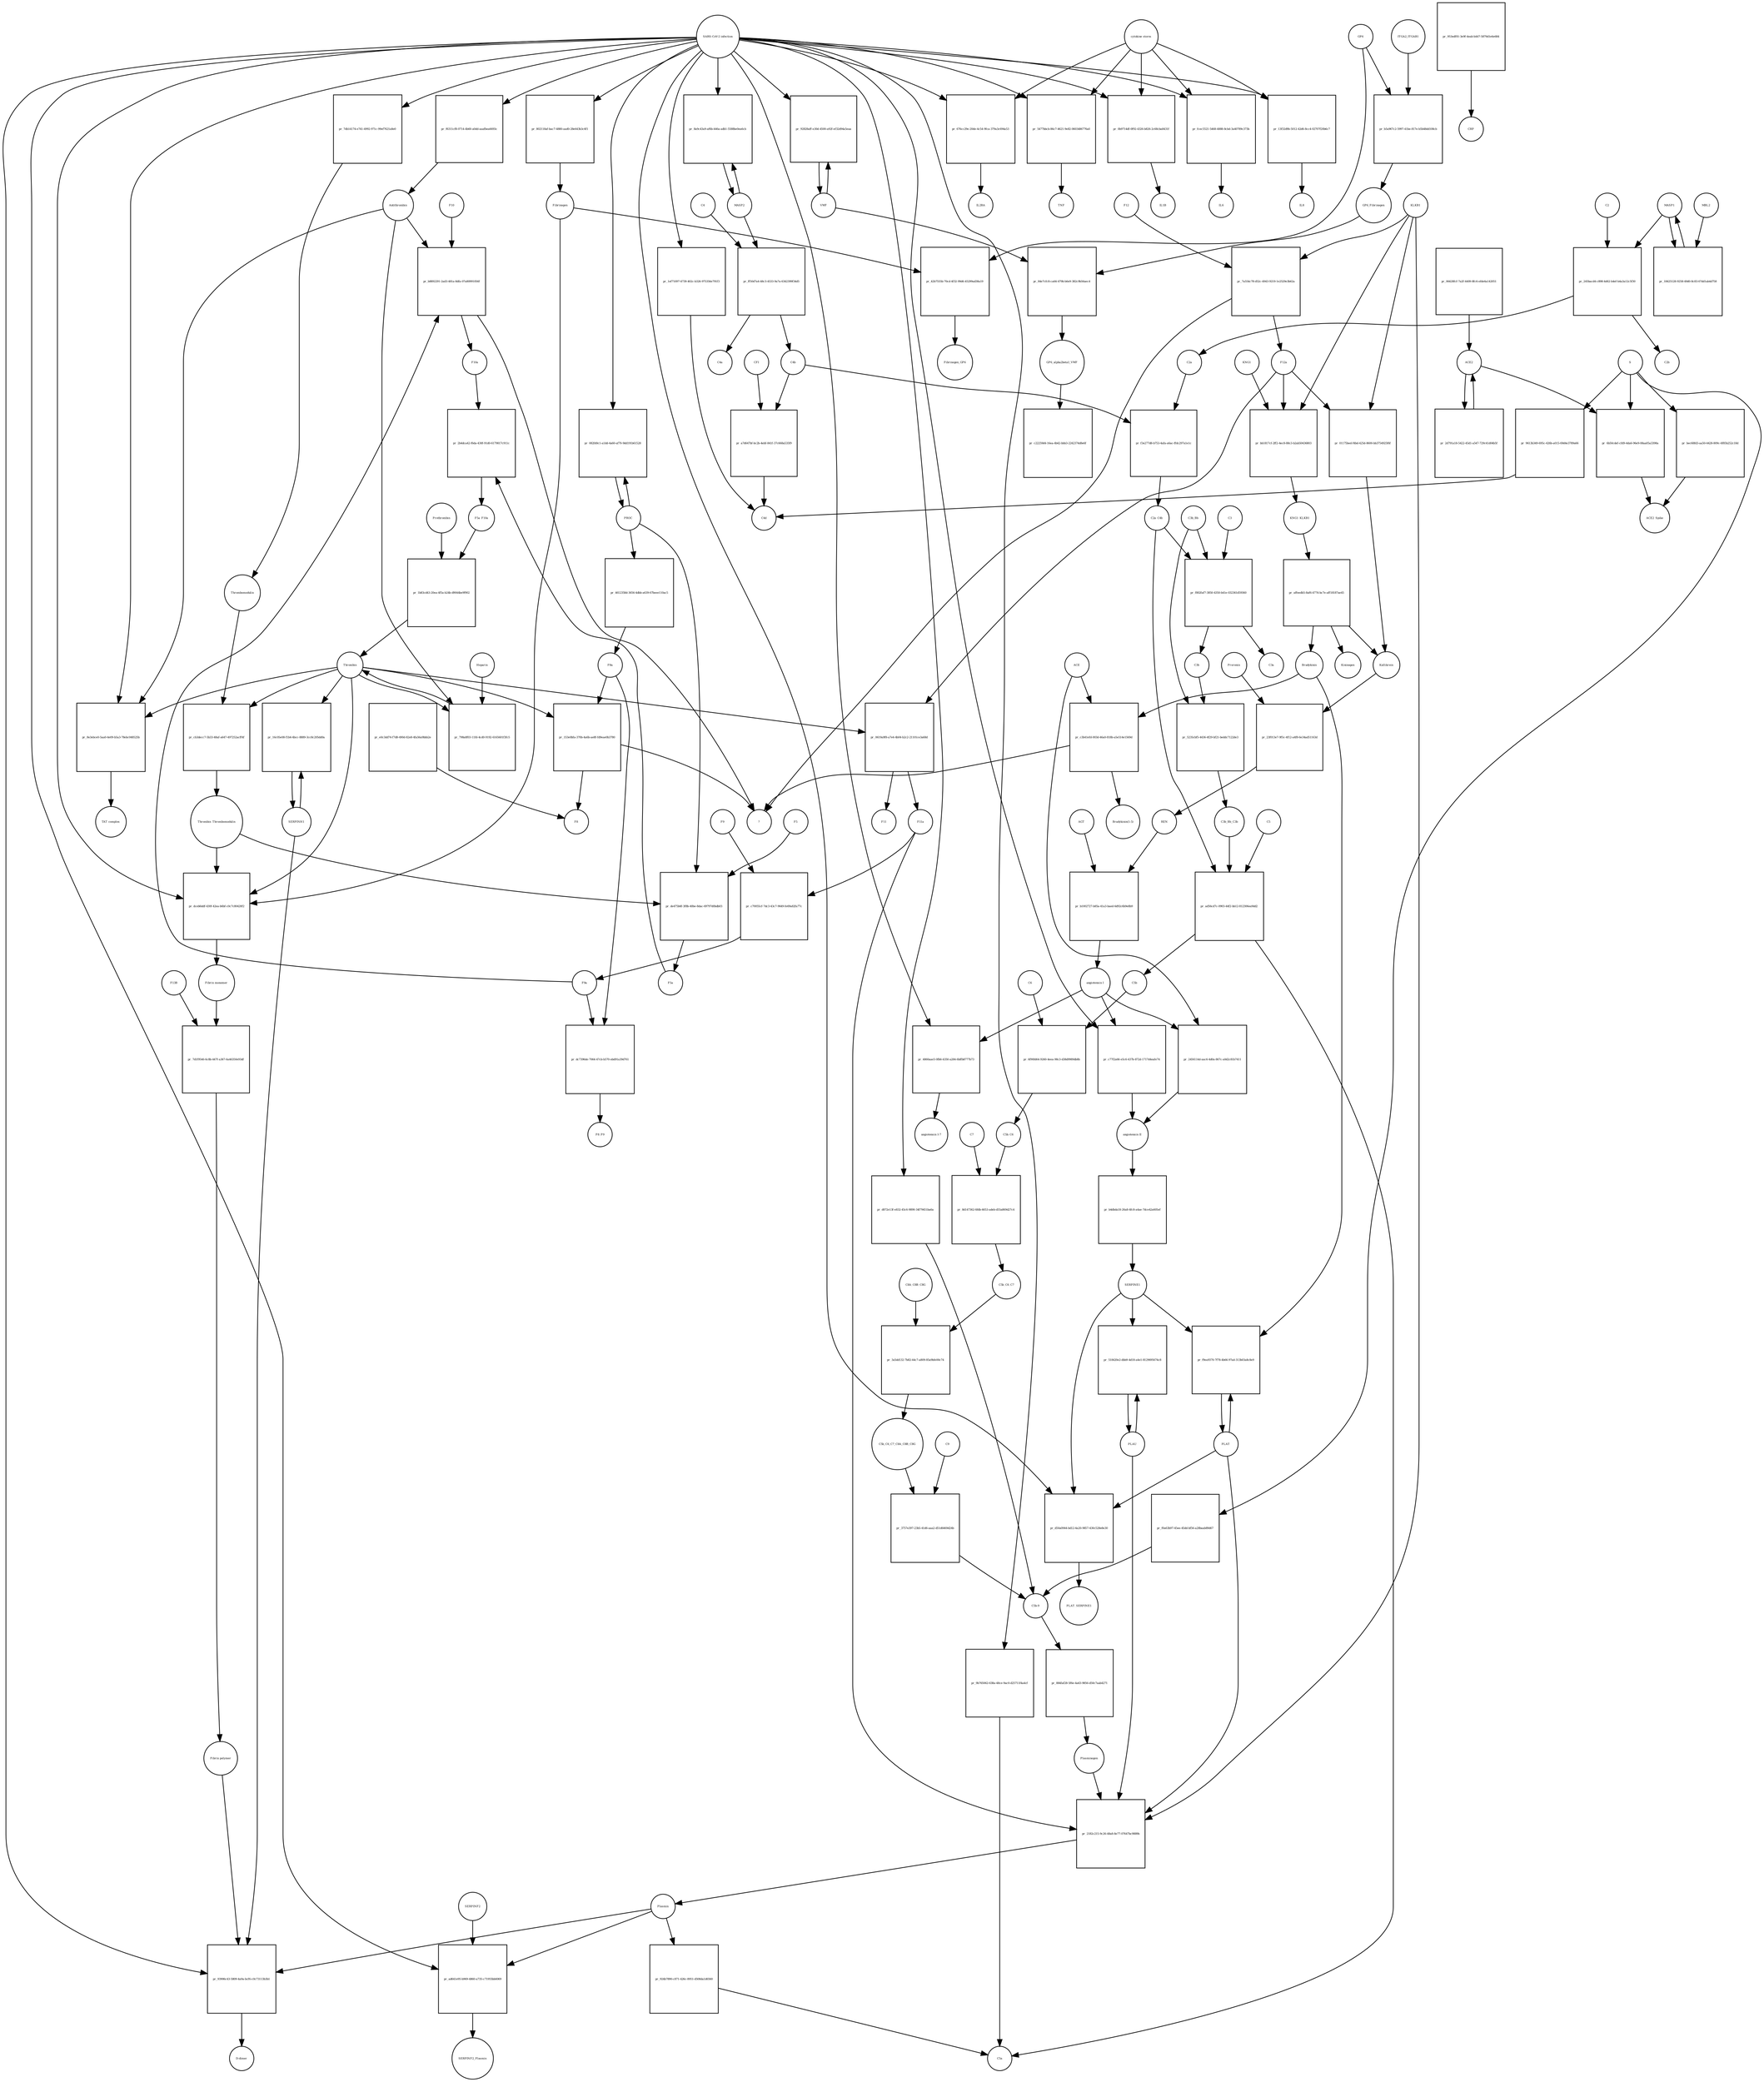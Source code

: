strict digraph  {
C4b [annotation="", bipartite=0, cls=macromolecule, fontsize=4, label=C4b, shape=circle];
"pr_f3e277d8-b753-4afa-a6ac-ffdc297a1e1c" [annotation="", bipartite=1, cls=process, fontsize=4, label="pr_f3e277d8-b753-4afa-a6ac-ffdc297a1e1c", shape=square];
C2a [annotation="", bipartite=0, cls=macromolecule, fontsize=4, label=C2a, shape=circle];
C2a_C4b [annotation="", bipartite=0, cls=complex, fontsize=4, label=C2a_C4b, shape=circle];
C3b [annotation="", bipartite=0, cls=macromolecule, fontsize=4, label=C3b, shape=circle];
"pr_5235cbf5-4436-4f29-bf21-beddc7122de3" [annotation="", bipartite=1, cls=process, fontsize=4, label="pr_5235cbf5-4436-4f29-bf21-beddc7122de3", shape=square];
C3b_Bb [annotation="urn_miriam_pubmed_12440962|urn_miriam_brenda_3.4.21.47", bipartite=0, cls=complex, fontsize=4, label=C3b_Bb, shape=circle];
C3b_Bb_C3b [annotation="urn_miriam_pubmed_12440962|urn_miriam_brenda_34.4.21.47", bipartite=0, cls=complex, fontsize=4, label=C3b_Bb_C3b, shape=circle];
"pr_a7d647bf-bc2b-4ebf-841f-37c668a535f9" [annotation="", bipartite=1, cls=process, fontsize=4, label="pr_a7d647bf-bc2b-4ebf-841f-37c668a535f9", shape=square];
C4d [annotation="", bipartite=0, cls=macromolecule, fontsize=4, label=C4d, shape=circle];
CFI [annotation="urn_miriam_hgnc_HGNC%3A2771", bipartite=0, cls=macromolecule, fontsize=4, label=CFI, shape=circle];
"pr_e0c3dd74-f7d8-490d-82e8-4fa56a9bbb2e" [annotation="", bipartite=1, cls=process, fontsize=4, label="pr_e0c3dd74-f7d8-490d-82e8-4fa56a9bbb2e", shape=square];
F8 [annotation="urn_miriam_hgnc_HGNC%3A3546", bipartite=0, cls=macromolecule, fontsize=4, label=F8, shape=circle];
"pr_f6311cf8-0714-4b60-a0dd-aaafbea6693c" [annotation="", bipartite=1, cls=process, fontsize=4, label="pr_f6311cf8-0714-4b60-a0dd-aaafbea6693c", shape=square];
Antithrombin [annotation="urn_miriam_hgnc_HGNC%3A775", bipartite=0, cls=macromolecule, fontsize=4, label=Antithrombin, shape=circle];
"SARS-CoV-2 infection" [annotation=urn_miriam_taxonomy_2697049, bipartite=0, cls=phenotype, fontsize=4, label="SARS-CoV-2 infection", shape=circle];
S [annotation="urn_miriam_uniprot_P0DTC2|urn_miriam_uniprot_P59594", bipartite=0, cls=macromolecule, fontsize=4, label=S, shape=circle];
"pr_bec68fd3-aa50-4428-809c-6f85b252c18d" [annotation="", bipartite=1, cls="omitted process", fontsize=4, label="pr_bec68fd3-aa50-4428-809c-6f85b252c18d", shape=square];
ACE2_Spike [annotation="", bipartite=0, cls=complex, fontsize=4, label=ACE2_Spike, shape=circle];
Bradykinin [annotation="urn_miriam_obo.chebi_CHEBI%3A3165", bipartite=0, cls=macromolecule, fontsize=4, label=Bradykinin, shape=circle];
"pr_c3b41efd-003d-46a0-818b-a5e514e1569d" [annotation="", bipartite=1, cls=process, fontsize=4, label="pr_c3b41efd-003d-46a0-818b-a5e514e1569d", shape=square];
"Bradykinin(1-5)" [annotation="", bipartite=0, cls=macromolecule, fontsize=4, label="Bradykinin(1-5)", shape=circle];
"?" [annotation="", bipartite=0, cls=macromolecule, fontsize=4, label="?", shape=circle];
ACE [annotation="urn_miriam_hgnc_HGNC%3A2707", bipartite=0, cls=macromolecule, fontsize=4, label=ACE, shape=circle];
ACE2 [annotation="urn_miriam_hgnc_HGNC%3A13557", bipartite=0, cls=macromolecule, fontsize=4, label=ACE2, shape=circle];
"pr_2d791a18-5422-45d1-a547-729c41d04b5f" [annotation="", bipartite=1, cls=process, fontsize=4, label="pr_2d791a18-5422-45d1-a547-729c41d04b5f", shape=square];
"pr_6b50cdef-cfd9-4da6-96e9-08aa05a3398a" [annotation="", bipartite=1, cls=process, fontsize=4, label="pr_6b50cdef-cfd9-4da6-96e9-08aa05a3398a", shape=square];
"pr_06428fcf-7a2f-4409-8fc6-efde6a142051" [annotation="", bipartite=1, cls=process, fontsize=4, label="pr_06428fcf-7a2f-4409-8fc6-efde6a142051", shape=square];
"angiotensin I" [annotation="urn_miriam_obo.chebi_CHEBI%3A2718", bipartite=0, cls="simple chemical", fontsize=4, label="angiotensin I", shape=circle];
"pr_4860aae5-0fb6-4350-a284-6bffb8777b73" [annotation="", bipartite=1, cls=process, fontsize=4, label="pr_4860aae5-0fb6-4350-a284-6bffb8777b73", shape=square];
"angiotensin I-7" [annotation="urn_miriam_obo.chebi_CHEBI%3A55438", bipartite=0, cls="simple chemical", fontsize=4, label="angiotensin I-7", shape=circle];
"pr_9613b349-695c-426b-a015-69d4e3789a66" [annotation="", bipartite=1, cls=process, fontsize=4, label="pr_9613b349-695c-426b-a015-69d4e3789a66", shape=square];
"pr_f0a63b97-45ee-45dd-bf56-a28baab89d67" [annotation="", bipartite=1, cls=process, fontsize=4, label="pr_f0a63b97-45ee-45dd-bf56-a28baab89d67", shape=square];
"C5b-9" [annotation="", bipartite=0, cls=complex, fontsize=4, label="C5b-9", shape=circle];
"pr_953edf01-3e9f-4eab-b447-5879d1e6e684" [annotation="", bipartite=1, cls=process, fontsize=4, label="pr_953edf01-3e9f-4eab-b447-5879d1e6e684", shape=square];
CRP [annotation="urn_miriam_hgnc_HGNC%3A2367", bipartite=0, cls=macromolecule, fontsize=4, label=CRP, shape=circle];
VWF [annotation="", bipartite=0, cls=macromolecule, fontsize=4, label=VWF, shape=circle];
"pr_92828aff-e30d-4500-a92f-ef32d94a5eaa" [annotation="", bipartite=1, cls=process, fontsize=4, label="pr_92828aff-e30d-4500-a92f-ef32d94a5eaa", shape=square];
PROC [annotation="urn_miriam_hgnc_HGNC%3A9451", bipartite=0, cls=macromolecule, fontsize=4, label=PROC, shape=circle];
"pr_082fd0c1-a1dd-4a60-af70-9dd191b61528" [annotation="", bipartite=1, cls=process, fontsize=4, label="pr_082fd0c1-a1dd-4a60-af70-9dd191b61528", shape=square];
"pr_1ef71097-4739-402c-b326-975356e791f3" [annotation="", bipartite=1, cls=process, fontsize=4, label="pr_1ef71097-4739-402c-b326-975356e791f3", shape=square];
Plasmin [annotation="urn_miriam_hgnc_HGNC%3A9051", bipartite=0, cls=macromolecule, fontsize=4, label=Plasmin, shape=circle];
"pr_ad641e95-b969-4860-a735-c71955bb6069" [annotation="", bipartite=1, cls=process, fontsize=4, label="pr_ad641e95-b969-4860-a735-c71955bb6069", shape=square];
SERPINF2 [annotation="urn_miriam_hgnc_HGNC%3A9075", bipartite=0, cls=macromolecule, fontsize=4, label=SERPINF2, shape=circle];
SERPINF2_Plasmin [annotation="", bipartite=0, cls=complex, fontsize=4, label=SERPINF2_Plasmin, shape=circle];
"pr_7db14174-e741-4992-971c-99ef7621a8e0" [annotation="", bipartite=1, cls=process, fontsize=4, label="pr_7db14174-e741-4992-971c-99ef7621a8e0", shape=square];
Thrombomodulin [annotation="urn_miriam_hgnc_HGNC%3A11784", bipartite=0, cls=macromolecule, fontsize=4, label=Thrombomodulin, shape=circle];
KLKB1 [annotation=urn_miriam_hgnc_6371, bipartite=0, cls=macromolecule, fontsize=4, label=KLKB1, shape=circle];
"pr_01175bed-f4bd-425d-8600-bb3754925f6f" [annotation="", bipartite=1, cls=process, fontsize=4, label="pr_01175bed-f4bd-425d-8600-bb3754925f6f", shape=square];
Kallikrein [annotation=urn_miriam_hgnc_6371, bipartite=0, cls=macromolecule, fontsize=4, label=Kallikrein, shape=circle];
F12a [annotation="urn_miriam_hgnc_HGNC%3A3530", bipartite=0, cls=macromolecule, fontsize=4, label=F12a, shape=circle];
KNG1_KLKB1 [annotation=urn_miriam_pubmed_17598838, bipartite=0, cls=complex, fontsize=4, label=KNG1_KLKB1, shape=circle];
"pr_affeedb5-8af6-4774-bc7e-aff18187ae45" [annotation="", bipartite=1, cls=process, fontsize=4, label="pr_affeedb5-8af6-4774-bc7e-aff18187ae45", shape=square];
Kininogen [annotation="urn_miriam_hgnc_HGNC%3A6383", bipartite=0, cls=macromolecule, fontsize=4, label=Kininogen, shape=circle];
"pr_d872e13f-e832-45c6-9890-34f79451ba6a" [annotation="", bipartite=1, cls=process, fontsize=4, label="pr_d872e13f-e832-45c6-9890-34f79451ba6a", shape=square];
"pr_9b765062-638a-48ce-9ac0-d25711f4a4cf" [annotation="", bipartite=1, cls=process, fontsize=4, label="pr_9b765062-638a-48ce-9ac0-d25711f4a4cf", shape=square];
C5a [annotation="", bipartite=0, cls=macromolecule, fontsize=4, label=C5a, shape=circle];
PLAT [annotation="urn_miriam_hgnc_HGNC%3A9051", bipartite=0, cls=macromolecule, fontsize=4, label=PLAT, shape=circle];
"pr_f9ea9370-7f78-4b66-97ad-313b03a8c8e9" [annotation="", bipartite=1, cls=process, fontsize=4, label="pr_f9ea9370-7f78-4b66-97ad-313b03a8c8e9", shape=square];
SERPINE1 [annotation="urn_miriam_hgnc_HGNC%3A8593", bipartite=0, cls=macromolecule, fontsize=4, label=SERPINE1, shape=circle];
AGT [annotation="urn_miriam_hgnc_HGNC%3A333", bipartite=0, cls=macromolecule, fontsize=4, label=AGT, shape=circle];
"pr_b1002727-b85a-41a3-baed-6d92c6b9e8b9" [annotation="", bipartite=1, cls=process, fontsize=4, label="pr_b1002727-b85a-41a3-baed-6d92c6b9e8b9", shape=square];
REN [annotation="urn_miriam_hgnc_HGNC%3A9958", bipartite=0, cls=macromolecule, fontsize=4, label=REN, shape=circle];
C2 [annotation="urn_miriam_hgnc_HGNC%3A1248", bipartite=0, cls=macromolecule, fontsize=4, label=C2, shape=circle];
"pr_245bacd4-c898-4d62-b4ef-b4a3a12c5f30" [annotation="", bipartite=1, cls=process, fontsize=4, label="pr_245bacd4-c898-4d62-b4ef-b4a3a12c5f30", shape=square];
C2b [annotation="", bipartite=0, cls=macromolecule, fontsize=4, label=C2b, shape=circle];
MASP1 [annotation="", bipartite=0, cls=macromolecule, fontsize=4, label=MASP1, shape=circle];
MASP2 [annotation="", bipartite=0, cls=macromolecule, fontsize=4, label=MASP2, shape=circle];
"pr_8a9c43a9-af6b-446a-adb1-5588be0ea6cb" [annotation="", bipartite=1, cls=process, fontsize=4, label="pr_8a9c43a9-af6b-446a-adb1-5588be0ea6cb", shape=square];
"pr_18425128-9258-49d0-8c83-67dd1ab4d758" [annotation="", bipartite=1, cls=process, fontsize=4, label="pr_18425128-9258-49d0-8c83-67dd1ab4d758", shape=square];
MBL2 [annotation=urn_miriam_hgnc_6902, bipartite=0, cls=macromolecule, fontsize=4, label=MBL2, shape=circle];
F10 [annotation="urn_miriam_hgnc_HGNC%3A3528", bipartite=0, cls=macromolecule, fontsize=4, label=F10, shape=circle];
"pr_b8892291-2ad3-481a-8dfa-07a80991056f" [annotation="", bipartite=1, cls=process, fontsize=4, label="pr_b8892291-2ad3-481a-8dfa-07a80991056f", shape=square];
F10a [annotation="urn_miriam_hgnc_HGNC%3A3528", bipartite=0, cls=macromolecule, fontsize=4, label=F10a, shape=circle];
F9a [annotation="", bipartite=0, cls=macromolecule, fontsize=4, label=F9a, shape=circle];
C3 [annotation="urn_miriam_hgnc_HGNC%3A1318", bipartite=0, cls=macromolecule, fontsize=4, label=C3, shape=circle];
"pr_f802faf7-3850-4350-b41e-032361d59360" [annotation="", bipartite=1, cls=process, fontsize=4, label="pr_f802faf7-3850-4350-b41e-032361d59360", shape=square];
C3a [annotation="", bipartite=0, cls=macromolecule, fontsize=4, label=C3a, shape=circle];
Prorenin [annotation="", bipartite=0, cls=macromolecule, fontsize=4, label=Prorenin, shape=circle];
"pr_23f013e7-9f5c-4f12-a4f8-6e34ad51163d" [annotation="", bipartite=1, cls=process, fontsize=4, label="pr_23f013e7-9f5c-4f12-a4f8-6e34ad51163d", shape=square];
F8a [annotation="urn_miriam_hgnc_HGNC%3A3546", bipartite=0, cls=macromolecule, fontsize=4, label=F8a, shape=circle];
"pr_153e0bfa-370b-4a6b-ae8f-fd9eae0b3780" [annotation="", bipartite=1, cls=process, fontsize=4, label="pr_153e0bfa-370b-4a6b-ae8f-fd9eae0b3780", shape=square];
Thrombin [annotation="urn_miriam_hgnc_HGNC%3A3535", bipartite=0, cls=macromolecule, fontsize=4, label=Thrombin, shape=circle];
"pr_798a8f03-11fd-4cd0-9192-6165601f3fc5" [annotation="", bipartite=1, cls=process, fontsize=4, label="pr_798a8f03-11fd-4cd0-9192-6165601f3fc5", shape=square];
Heparin [annotation="urn_miriam_pubmed_708377|urn_miriam_obo.chebi_CHEBI%3A28304", bipartite=0, cls="simple chemical", fontsize=4, label=Heparin, shape=circle];
"pr_2456114d-aac6-4d0a-867c-a0d2c81b7411" [annotation="", bipartite=1, cls=process, fontsize=4, label="pr_2456114d-aac6-4d0a-867c-a0d2c81b7411", shape=square];
"angiotensin II" [annotation="urn_miriam_obo.chebi_CHEBI%3A2718", bipartite=0, cls="simple chemical", fontsize=4, label="angiotensin II", shape=circle];
PLAU [annotation="", bipartite=0, cls=macromolecule, fontsize=4, label=PLAU, shape=circle];
"pr_518420e2-dbb9-4d18-a4e1-8129695674c8" [annotation="", bipartite=1, cls=process, fontsize=4, label="pr_518420e2-dbb9-4d18-a4e1-8129695674c8", shape=square];
F12 [annotation="urn_miriam_hgnc_HGNC%3A3530", bipartite=0, cls=macromolecule, fontsize=4, label=F12, shape=circle];
"pr_7a554c78-d52c-4943-9219-1e2529e3b62a" [annotation="", bipartite=1, cls=process, fontsize=4, label="pr_7a554c78-d52c-4943-9219-1e2529e3b62a", shape=square];
"pr_0619a9f8-a7e4-4b04-b2c2-21101ce3a68d" [annotation="", bipartite=1, cls=process, fontsize=4, label="pr_0619a9f8-a7e4-4b04-b2c2-21101ce3a68d", shape=square];
F11 [annotation="urn_miriam_hgnc_HGNC%3A3529", bipartite=0, cls=macromolecule, fontsize=4, label=F11, shape=circle];
F11a [annotation="urn_miriam_hgnc_HGNC%3A3529", bipartite=0, cls=macromolecule, fontsize=4, label=F11a, shape=circle];
C4 [annotation="", bipartite=0, cls=macromolecule, fontsize=4, label=C4, shape=circle];
"pr_ff50d7a4-48c3-4533-9a7a-6342399f34d5" [annotation="", bipartite=1, cls=process, fontsize=4, label="pr_ff50d7a4-48c3-4533-9a7a-6342399f34d5", shape=square];
C4a [annotation="", bipartite=0, cls=macromolecule, fontsize=4, label=C4a, shape=circle];
"pr_d50a0944-bd12-4a20-9857-430c528e8e30" [annotation="", bipartite=1, cls=process, fontsize=4, label="pr_d50a0944-bd12-4a20-9857-430c528e8e30", shape=square];
PLAT_SERPINE1 [annotation=urn_miriam_pubmed_22449964, bipartite=0, cls=complex, fontsize=4, label=PLAT_SERPINE1, shape=circle];
"pr_dc7396de-7064-47cb-b570-ebd91a39d761" [annotation="", bipartite=1, cls=process, fontsize=4, label="pr_dc7396de-7064-47cb-b570-ebd91a39d761", shape=square];
F8_F9 [annotation=urn_miriam_pubmed_22471307, bipartite=0, cls=complex, fontsize=4, label=F8_F9, shape=circle];
"pr_2b4dca42-f6da-430f-91d0-6179817c911c" [annotation="", bipartite=1, cls=process, fontsize=4, label="pr_2b4dca42-f6da-430f-91d0-6179817c911c", shape=square];
F5a [annotation="urn_miriam_hgnc_HGNC%3A3542", bipartite=0, cls=macromolecule, fontsize=4, label=F5a, shape=circle];
F5a_F10a [annotation=urn_miriam_pubmed_2303476, bipartite=0, cls=complex, fontsize=4, label=F5a_F10a, shape=circle];
F5 [annotation="urn_miriam_hgnc_HGNC%3A3541", bipartite=0, cls=macromolecule, fontsize=4, label=F5, shape=circle];
"pr_de475b6f-3f8b-40be-8dac-69797d0bdb03" [annotation="", bipartite=1, cls=process, fontsize=4, label="pr_de475b6f-3f8b-40be-8dac-69797d0bdb03", shape=square];
Thrombin_Thrombomodulin [annotation="urn_miriam_pubmed_6282863|urn_miriam_taxonomy_9986", bipartite=0, cls=complex, fontsize=4, label=Thrombin_Thrombomodulin, shape=circle];
SERPINH1 [annotation="urn_miriam_hgnc_HGNC%3A1546", bipartite=0, cls=macromolecule, fontsize=4, label=SERPINH1, shape=circle];
"pr_16c05e08-f1b4-4bcc-8889-3cc8c205dd0a" [annotation="", bipartite=1, cls=process, fontsize=4, label="pr_16c05e08-f1b4-4bcc-8889-3cc8c205dd0a", shape=square];
Fibrinogen [annotation=urn_miriam_pubmed_19296670, bipartite=0, cls=complex, fontsize=4, label=Fibrinogen, shape=circle];
"pr_dceb6ddf-430f-42ea-b6bf-c0c7c80420f2" [annotation="", bipartite=1, cls=process, fontsize=4, label="pr_dceb6ddf-430f-42ea-b6bf-c0c7c80420f2", shape=square];
"Fibrin monomer" [annotation="", bipartite=0, cls=macromolecule, fontsize=4, label="Fibrin monomer", shape=circle];
C5 [annotation="urn_miriam_hgnc_HGNC%3A1331", bipartite=0, cls=macromolecule, fontsize=4, label=C5, shape=circle];
"pr_ad56cd7c-0903-44f2-bb12-812306ea9dd2" [annotation="", bipartite=1, cls=process, fontsize=4, label="pr_ad56cd7c-0903-44f2-bb12-812306ea9dd2", shape=square];
C5b [annotation="", bipartite=0, cls=macromolecule, fontsize=4, label=C5b, shape=circle];
"pr_6f90fd64-9260-4eea-98c3-d38d9989db8b" [annotation="", bipartite=1, cls=process, fontsize=4, label="pr_6f90fd64-9260-4eea-98c3-d38d9989db8b", shape=square];
C6 [annotation="urn_miriam_hgnc_HGNC%3A1339", bipartite=0, cls=macromolecule, fontsize=4, label=C6, shape=circle];
C5b_C6 [annotation="", bipartite=0, cls=complex, fontsize=4, label=C5b_C6, shape=circle];
"pr_8d147362-6fdb-4653-adeb-d55a869d27c4" [annotation="", bipartite=1, cls=process, fontsize=4, label="pr_8d147362-6fdb-4653-adeb-d55a869d27c4", shape=square];
C7 [annotation="urn_miriam_hgnc_HGNC%3A1346", bipartite=0, cls=macromolecule, fontsize=4, label=C7, shape=circle];
C5b_C6_C7 [annotation=urn_miriam_pubmed_28630159, bipartite=0, cls=complex, fontsize=4, label=C5b_C6_C7, shape=circle];
"pr_3a5dd132-7b82-44c7-a809-85a9bfe00c74" [annotation="", bipartite=1, cls=process, fontsize=4, label="pr_3a5dd132-7b82-44c7-a809-85a9bfe00c74", shape=square];
C8A_C8B_C8G [annotation="", bipartite=0, cls=complex, fontsize=4, label=C8A_C8B_C8G, shape=circle];
C5b_C6_C7_C8A_C8B_C8G [annotation=urn_miriam_pubmed_28630159, bipartite=0, cls=complex, fontsize=4, label=C5b_C6_C7_C8A_C8B_C8G, shape=circle];
"pr_3757e397-23b5-41d6-aaa2-d51d6469d24b" [annotation="", bipartite=1, cls=process, fontsize=4, label="pr_3757e397-23b5-41d6-aaa2-d51d6469d24b", shape=square];
C9 [annotation="urn_miriam_hgnc_HGNC%3A1358", bipartite=0, cls=macromolecule, fontsize=4, label=C9, shape=circle];
"pr_c77f2a66-e5c6-437b-872d-1717d4eafe74" [annotation="", bipartite=1, cls=process, fontsize=4, label="pr_c77f2a66-e5c6-437b-872d-1717d4eafe74", shape=square];
"pr_0b9714df-0f92-4326-b826-2c68cba8431f" [annotation="", bipartite=1, cls=process, fontsize=4, label="pr_0b9714df-0f92-4326-b826-2c68cba8431f", shape=square];
IL1B [annotation=urn_miriam_hgnc_5992, bipartite=0, cls=macromolecule, fontsize=4, label=IL1B, shape=circle];
"cytokine storm" [annotation=urn_miriam_pubmed_2504360, bipartite=0, cls=phenotype, fontsize=4, label="cytokine storm", shape=circle];
"pr_802118af-bac7-4880-aad0-28e643b3c6f1" [annotation="", bipartite=1, cls=process, fontsize=4, label="pr_802118af-bac7-4880-aad0-28e643b3c6f1", shape=square];
"pr_fcec5521-5468-4888-8cbd-3a40789c373b" [annotation="", bipartite=1, cls=process, fontsize=4, label="pr_fcec5521-5468-4888-8cbd-3a40789c373b", shape=square];
IL6 [annotation=urn_miriam_hgnc_6018, bipartite=0, cls=macromolecule, fontsize=4, label=IL6, shape=circle];
"pr_13f32d9b-5012-42d6-8cc4-02707f20b6c7" [annotation="", bipartite=1, cls=process, fontsize=4, label="pr_13f32d9b-5012-42d6-8cc4-02707f20b6c7", shape=square];
IL8 [annotation="urn_miriam_hgnc_HGNC%3A6025", bipartite=0, cls=macromolecule, fontsize=4, label=IL8, shape=circle];
"pr_676cc29e-20de-4c54-9fca-379a3c694a53" [annotation="", bipartite=1, cls=process, fontsize=4, label="pr_676cc29e-20de-4c54-9fca-379a3c694a53", shape=square];
IL2RA [annotation="urn_miriam_hgnc_HGNC%3A6008", bipartite=0, cls=macromolecule, fontsize=4, label=IL2RA, shape=circle];
Plasminogen [annotation="urn_miriam_hgnc_HGNC%3A9071", bipartite=0, cls=macromolecule, fontsize=4, label=Plasminogen, shape=circle];
"pr_2182c215-9c26-48a8-8e77-07647bc9889b" [annotation="", bipartite=1, cls=process, fontsize=4, label="pr_2182c215-9c26-48a8-8e77-07647bc9889b", shape=square];
"pr_8e3ebce0-5aa0-4e09-b5a3-78ebc048525b" [annotation="", bipartite=1, cls=process, fontsize=4, label="pr_8e3ebce0-5aa0-4e09-b5a3-78ebc048525b", shape=square];
"TAT complex" [annotation=urn_miriam_pubmed_22930518, bipartite=0, cls=complex, fontsize=4, label="TAT complex", shape=circle];
Prothrombin [annotation="urn_miriam_hgnc_HGNC%3A3535", bipartite=0, cls=macromolecule, fontsize=4, label=Prothrombin, shape=circle];
"pr_1b83cd43-20ea-4f5a-b24b-d9044be9f902" [annotation="", bipartite=1, cls=process, fontsize=4, label="pr_1b83cd43-20ea-4f5a-b24b-d9044be9f902", shape=square];
"pr_4612358d-3656-4dbb-a639-67beee110ac5" [annotation="", bipartite=1, cls=process, fontsize=4, label="pr_4612358d-3656-4dbb-a639-67beee110ac5", shape=square];
"pr_b4dbda18-26a8-4fc8-a4ae-7dce42a605ef" [annotation="", bipartite=1, cls=process, fontsize=4, label="pr_b4dbda18-26a8-4fc8-a4ae-7dce42a605ef", shape=square];
"pr_cb3decc7-5b33-48af-a647-497252acff4f" [annotation="", bipartite=1, cls=process, fontsize=4, label="pr_cb3decc7-5b33-48af-a647-497252acff4f", shape=square];
F9 [annotation="urn_miriam_hgnc_HGNC%3A35531", bipartite=0, cls=macromolecule, fontsize=4, label=F9, shape=circle];
"pr_c70055cf-7dc3-43c7-9649-fe69a82fa77c" [annotation="", bipartite=1, cls=process, fontsize=4, label="pr_c70055cf-7dc3-43c7-9649-fe69a82fa77c", shape=square];
"pr_bb1817cf-2ff2-4ec8-88c3-b2ab50436803" [annotation="", bipartite=1, cls=process, fontsize=4, label="pr_bb1817cf-2ff2-4ec8-88c3-b2ab50436803", shape=square];
KNG1 [annotation=urn_miriam_hgnc_6383, bipartite=0, cls=macromolecule, fontsize=4, label=KNG1, shape=circle];
"pr_884faf28-5f6e-4a63-9856-d50c7aab4271" [annotation="", bipartite=1, cls=process, fontsize=4, label="pr_884faf28-5f6e-4a63-9856-d50c7aab4271", shape=square];
"pr_924b7890-c871-426c-8951-d508da1d6560" [annotation="", bipartite=1, cls=process, fontsize=4, label="pr_924b7890-c871-426c-8951-d508da1d6560", shape=square];
"pr_5477bbcb-86c7-4621-9e82-0603486776a0" [annotation="", bipartite=1, cls=process, fontsize=4, label="pr_5477bbcb-86c7-4621-9e82-0603486776a0", shape=square];
TNF [annotation=urn_miriam_hgnc_11892, bipartite=0, cls=macromolecule, fontsize=4, label=TNF, shape=circle];
"pr_7d1f9546-6c8b-447f-a367-6a46350e93df" [annotation="", bipartite=1, cls=process, fontsize=4, label="pr_7d1f9546-6c8b-447f-a367-6a46350e93df", shape=square];
"Fibrin polymer" [annotation="", bipartite=0, cls=macromolecule, fontsize=4, label="Fibrin polymer", shape=circle];
F13B [annotation="", bipartite=0, cls=macromolecule, fontsize=4, label=F13B, shape=circle];
"pr_93906c43-5809-4a9a-bcf6-c0c73113b3b1" [annotation="", bipartite=1, cls=process, fontsize=4, label="pr_93906c43-5809-4a9a-bcf6-c0c73113b3b1", shape=square];
"D-dimer" [annotation=urn_miriam_pubmed_19008457, bipartite=0, cls=macromolecule, fontsize=4, label="D-dimer", shape=circle];
GP6_alpha2beta1_VWF [annotation="", bipartite=0, cls=complex, fontsize=4, label=GP6_alpha2beta1_VWF, shape=circle];
"pr_c22259d4-16ea-4b42-bbb3-2242374d8e6f" [annotation="", bipartite=1, cls="omitted process", fontsize=4, label="pr_c22259d4-16ea-4b42-bbb3-2242374d8e6f", shape=square];
GP6 [annotation=urn_miriam_hgnc_14388, bipartite=0, cls=macromolecule, fontsize=4, label=GP6, shape=circle];
"pr_b5a967c2-5997-41be-817e-b5b48dd108cb" [annotation="", bipartite=1, cls=process, fontsize=4, label="pr_b5a967c2-5997-41be-817e-b5b48dd108cb", shape=square];
ITGA2_ITGAB1 [annotation="urn_miriam_intact_EBI-16428357", bipartite=0, cls=complex, fontsize=4, label=ITGA2_ITGAB1, shape=circle];
GP6_Fibrinogen [annotation="", bipartite=0, cls=complex, fontsize=4, label=GP6_Fibrinogen, shape=circle];
"pr_84e7cfc8-ca64-479b-b6e9-382c9b56aec4" [annotation="", bipartite=1, cls=process, fontsize=4, label="pr_84e7cfc8-ca64-479b-b6e9-382c9b56aec4", shape=square];
"pr_42b7555b-70cd-4f32-99d6-45299ad38a19" [annotation="", bipartite=1, cls=process, fontsize=4, label="pr_42b7555b-70cd-4f32-99d6-45299ad38a19", shape=square];
Fibrinogen_GP6 [annotation=urn_miriam_pubmed_19296670, bipartite=0, cls=complex, fontsize=4, label=Fibrinogen_GP6, shape=circle];
C4b -> "pr_f3e277d8-b753-4afa-a6ac-ffdc297a1e1c"  [annotation="", interaction_type=consumption];
C4b -> "pr_a7d647bf-bc2b-4ebf-841f-37c668a535f9"  [annotation="", interaction_type=consumption];
"pr_f3e277d8-b753-4afa-a6ac-ffdc297a1e1c" -> C2a_C4b  [annotation="", interaction_type=production];
C2a -> "pr_f3e277d8-b753-4afa-a6ac-ffdc297a1e1c"  [annotation="", interaction_type=consumption];
C2a_C4b -> "pr_f802faf7-3850-4350-b41e-032361d59360"  [annotation=urn_miriam_pubmed_12440962, interaction_type=catalysis];
C2a_C4b -> "pr_ad56cd7c-0903-44f2-bb12-812306ea9dd2"  [annotation=urn_miriam_pubmed_28630159, interaction_type=catalysis];
C3b -> "pr_5235cbf5-4436-4f29-bf21-beddc7122de3"  [annotation="", interaction_type=consumption];
"pr_5235cbf5-4436-4f29-bf21-beddc7122de3" -> C3b_Bb_C3b  [annotation="", interaction_type=production];
C3b_Bb -> "pr_5235cbf5-4436-4f29-bf21-beddc7122de3"  [annotation="", interaction_type=consumption];
C3b_Bb -> "pr_f802faf7-3850-4350-b41e-032361d59360"  [annotation=urn_miriam_pubmed_12440962, interaction_type=catalysis];
C3b_Bb_C3b -> "pr_ad56cd7c-0903-44f2-bb12-812306ea9dd2"  [annotation=urn_miriam_pubmed_28630159, interaction_type=catalysis];
"pr_a7d647bf-bc2b-4ebf-841f-37c668a535f9" -> C4d  [annotation="", interaction_type=production];
CFI -> "pr_a7d647bf-bc2b-4ebf-841f-37c668a535f9"  [annotation=urn_miriam_pubmed_19362461, interaction_type=catalysis];
"pr_e0c3dd74-f7d8-490d-82e8-4fa56a9bbb2e" -> F8  [annotation="", interaction_type=production];
"pr_f6311cf8-0714-4b60-a0dd-aaafbea6693c" -> Antithrombin  [annotation="", interaction_type=production];
Antithrombin -> "pr_b8892291-2ad3-481a-8dfa-07a80991056f"  [annotation="urn_miriam_pubmed_11551226|urn_miriam_pubmed_15853774", interaction_type=inhibition];
Antithrombin -> "pr_798a8f03-11fd-4cd0-9192-6165601f3fc5"  [annotation=urn_miriam_pubmed_15853774, interaction_type=inhibition];
Antithrombin -> "pr_8e3ebce0-5aa0-4e09-b5a3-78ebc048525b"  [annotation="", interaction_type=consumption];
"SARS-CoV-2 infection" -> "pr_f6311cf8-0714-4b60-a0dd-aaafbea6693c"  [annotation=urn_miriam_pubmed_32302438, interaction_type="necessary stimulation"];
"SARS-CoV-2 infection" -> "pr_4860aae5-0fb6-4350-a284-6bffb8777b73"  [annotation=urn_miriam_pubmed_23392115, interaction_type=inhibition];
"SARS-CoV-2 infection" -> "pr_92828aff-e30d-4500-a92f-ef32d94a5eaa"  [annotation=urn_miriam_pubmed_32367170, interaction_type="necessary stimulation"];
"SARS-CoV-2 infection" -> "pr_082fd0c1-a1dd-4a60-af70-9dd191b61528"  [annotation=urn_miriam_pubmed_32302438, interaction_type="necessary stimulation"];
"SARS-CoV-2 infection" -> "pr_1ef71097-4739-402c-b326-975356e791f3"  [annotation=urn_miriam_pubmed_32299776, interaction_type=stimulation];
"SARS-CoV-2 infection" -> "pr_ad641e95-b969-4860-a735-c71955bb6069"  [annotation="urn_miriam_pubmed_2437112|urn_miriam_doi_10.1101%2F2020.04.25.20077842", interaction_type=stimulation];
"SARS-CoV-2 infection" -> "pr_7db14174-e741-4992-971c-99ef7621a8e0"  [annotation="urn_miriam_doi_10.1101%2F2020.04.25.20077842", interaction_type="necessary stimulation"];
"SARS-CoV-2 infection" -> "pr_d872e13f-e832-45c6-9890-34f79451ba6a"  [annotation=urn_miriam_pmc_PMC7260598, interaction_type="necessary stimulation"];
"SARS-CoV-2 infection" -> "pr_9b765062-638a-48ce-9ac0-d25711f4a4cf"  [annotation=urn_miriam_pmc_PMC7260598, interaction_type="necessary stimulation"];
"SARS-CoV-2 infection" -> "pr_8a9c43a9-af6b-446a-adb1-5588be0ea6cb"  [annotation="urn_miriam_pubmed_11290788|urn_miriam_pubmed_32299776", interaction_type=stimulation];
"SARS-CoV-2 infection" -> "pr_d50a0944-bd12-4a20-9857-430c528e8e30"  [annotation="urn_miriam_pubmed_22449964|urn_miriam_doi_10.1101%2F2020.04.25.20077842", interaction_type="necessary stimulation"];
"SARS-CoV-2 infection" -> "pr_dceb6ddf-430f-42ea-b6bf-c0c7c80420f2"  [annotation="urn_miriam_pubmed_6282863|urn_miriam_pubmed_28228446|urn_miriam_pubmed_2117226", interaction_type="necessary stimulation"];
"SARS-CoV-2 infection" -> "pr_c77f2a66-e5c6-437b-872d-1717d4eafe74"  [annotation=urn_miriam_pubmed_32048163, interaction_type=catalysis];
"SARS-CoV-2 infection" -> "pr_0b9714df-0f92-4326-b826-2c68cba8431f"  [annotation=urn_miriam_pubmed_32171193, interaction_type=stimulation];
"SARS-CoV-2 infection" -> "pr_802118af-bac7-4880-aad0-28e643b3c6f1"  [annotation="", interaction_type=consumption];
"SARS-CoV-2 infection" -> "pr_fcec5521-5468-4888-8cbd-3a40789c373b"  [annotation=urn_miriam_pubmed_32286245, interaction_type=stimulation];
"SARS-CoV-2 infection" -> "pr_13f32d9b-5012-42d6-8cc4-02707f20b6c7"  [annotation=urn_miriam_pubmed_32286245, interaction_type=stimulation];
"SARS-CoV-2 infection" -> "pr_676cc29e-20de-4c54-9fca-379a3c694a53"  [annotation=urn_miriam_pubmed_32286245, interaction_type=stimulation];
"SARS-CoV-2 infection" -> "pr_8e3ebce0-5aa0-4e09-b5a3-78ebc048525b"  [annotation="urn_miriam_pubmed_22930518|urn_miriam_doi_10.1101%2F2020.04.25.20077842", interaction_type="necessary stimulation"];
"SARS-CoV-2 infection" -> "pr_5477bbcb-86c7-4621-9e82-0603486776a0"  [annotation=urn_miriam_pubmed_32504360, interaction_type=stimulation];
"SARS-CoV-2 infection" -> "pr_93906c43-5809-4a9a-bcf6-c0c73113b3b1"  [annotation="urn_miriam_pubmed_29096812|urn_miriam_pubmed_10574983|urn_miriam_pubmed_32172226", interaction_type="necessary stimulation"];
S -> "pr_bec68fd3-aa50-4428-809c-6f85b252c18d"  [annotation="", interaction_type=consumption];
S -> "pr_6b50cdef-cfd9-4da6-96e9-08aa05a3398a"  [annotation="", interaction_type=consumption];
S -> "pr_9613b349-695c-426b-a015-69d4e3789a66"  [annotation="", interaction_type=consumption];
S -> "pr_f0a63b97-45ee-45dd-bf56-a28baab89d67"  [annotation="", interaction_type=consumption];
"pr_bec68fd3-aa50-4428-809c-6f85b252c18d" -> ACE2_Spike  [annotation="", interaction_type=production];
Bradykinin -> "pr_c3b41efd-003d-46a0-818b-a5e514e1569d"  [annotation="", interaction_type=consumption];
Bradykinin -> "pr_f9ea9370-7f78-4b66-97ad-313b03a8c8e9"  [annotation="urn_miriam_pubmed_10373228|urn_miriam_pubmed_2769655", interaction_type=catalysis];
"pr_c3b41efd-003d-46a0-818b-a5e514e1569d" -> "Bradykinin(1-5)"  [annotation="", interaction_type=production];
"pr_c3b41efd-003d-46a0-818b-a5e514e1569d" -> "?"  [annotation="", interaction_type=production];
ACE -> "pr_c3b41efd-003d-46a0-818b-a5e514e1569d"  [annotation=urn_miriam_pubmed_10969042, interaction_type=catalysis];
ACE -> "pr_2456114d-aac6-4d0a-867c-a0d2c81b7411"  [annotation="urn_miriam_taxonomy_9606|urn_miriam_pubmed_190881|urn_miriam_pubmed_10969042", interaction_type=catalysis];
ACE2 -> "pr_2d791a18-5422-45d1-a547-729c41d04b5f"  [annotation="", interaction_type=consumption];
ACE2 -> "pr_6b50cdef-cfd9-4da6-96e9-08aa05a3398a"  [annotation="", interaction_type=consumption];
"pr_2d791a18-5422-45d1-a547-729c41d04b5f" -> ACE2  [annotation="", interaction_type=production];
"pr_6b50cdef-cfd9-4da6-96e9-08aa05a3398a" -> ACE2_Spike  [annotation="", interaction_type=production];
"pr_06428fcf-7a2f-4409-8fc6-efde6a142051" -> ACE2  [annotation="", interaction_type=production];
"angiotensin I" -> "pr_4860aae5-0fb6-4350-a284-6bffb8777b73"  [annotation="", interaction_type=consumption];
"angiotensin I" -> "pr_2456114d-aac6-4d0a-867c-a0d2c81b7411"  [annotation="", interaction_type=consumption];
"angiotensin I" -> "pr_c77f2a66-e5c6-437b-872d-1717d4eafe74"  [annotation="", interaction_type=consumption];
"pr_4860aae5-0fb6-4350-a284-6bffb8777b73" -> "angiotensin I-7"  [annotation="", interaction_type=production];
"pr_9613b349-695c-426b-a015-69d4e3789a66" -> C4d  [annotation="", interaction_type=production];
"pr_f0a63b97-45ee-45dd-bf56-a28baab89d67" -> "C5b-9"  [annotation="", interaction_type=production];
"C5b-9" -> "pr_884faf28-5f6e-4a63-9856-d50c7aab4271"  [annotation="", interaction_type=consumption];
"pr_953edf01-3e9f-4eab-b447-5879d1e6e684" -> CRP  [annotation="", interaction_type=production];
VWF -> "pr_92828aff-e30d-4500-a92f-ef32d94a5eaa"  [annotation="", interaction_type=consumption];
VWF -> "pr_84e7cfc8-ca64-479b-b6e9-382c9b56aec4"  [annotation="", interaction_type=consumption];
"pr_92828aff-e30d-4500-a92f-ef32d94a5eaa" -> VWF  [annotation="", interaction_type=production];
PROC -> "pr_082fd0c1-a1dd-4a60-af70-9dd191b61528"  [annotation="", interaction_type=consumption];
PROC -> "pr_de475b6f-3f8b-40be-8dac-69797d0bdb03"  [annotation="urn_miriam_pubmed_6282863|urn_miriam_pubmed_6572921|urn_miriam_pubmed_2322551", interaction_type=inhibition];
PROC -> "pr_4612358d-3656-4dbb-a639-67beee110ac5"  [annotation="", interaction_type=consumption];
"pr_082fd0c1-a1dd-4a60-af70-9dd191b61528" -> PROC  [annotation="", interaction_type=production];
"pr_1ef71097-4739-402c-b326-975356e791f3" -> C4d  [annotation="", interaction_type=production];
Plasmin -> "pr_ad641e95-b969-4860-a735-c71955bb6069"  [annotation="", interaction_type=consumption];
Plasmin -> "pr_924b7890-c871-426c-8951-d508da1d6560"  [annotation="urn_miriam_pubmed_27077125|urn_miriam_taxonomy_10090", interaction_type="necessary stimulation"];
Plasmin -> "pr_93906c43-5809-4a9a-bcf6-c0c73113b3b1"  [annotation="urn_miriam_pubmed_29096812|urn_miriam_pubmed_10574983|urn_miriam_pubmed_32172226", interaction_type=catalysis];
"pr_ad641e95-b969-4860-a735-c71955bb6069" -> SERPINF2_Plasmin  [annotation="", interaction_type=production];
SERPINF2 -> "pr_ad641e95-b969-4860-a735-c71955bb6069"  [annotation="", interaction_type=consumption];
"pr_7db14174-e741-4992-971c-99ef7621a8e0" -> Thrombomodulin  [annotation="", interaction_type=production];
Thrombomodulin -> "pr_cb3decc7-5b33-48af-a647-497252acff4f"  [annotation="", interaction_type=consumption];
KLKB1 -> "pr_01175bed-f4bd-425d-8600-bb3754925f6f"  [annotation="", interaction_type=consumption];
KLKB1 -> "pr_7a554c78-d52c-4943-9219-1e2529e3b62a"  [annotation=urn_miriam_pubmed_21304106, interaction_type=catalysis];
KLKB1 -> "pr_2182c215-9c26-48a8-8e77-07647bc9889b"  [annotation=urn_miriam_pubmed_3850647, interaction_type=catalysis];
KLKB1 -> "pr_bb1817cf-2ff2-4ec8-88c3-b2ab50436803"  [annotation="", interaction_type=consumption];
"pr_01175bed-f4bd-425d-8600-bb3754925f6f" -> Kallikrein  [annotation="", interaction_type=production];
Kallikrein -> "pr_23f013e7-9f5c-4f12-a4f8-6e34ad51163d"  [annotation=urn_miriam_pubmed_12793984, interaction_type=catalysis];
F12a -> "pr_01175bed-f4bd-425d-8600-bb3754925f6f"  [annotation=urn_miriam_pubmed_21304106, interaction_type=catalysis];
F12a -> "pr_0619a9f8-a7e4-4b04-b2c2-21101ce3a68d"  [annotation="", interaction_type=consumption];
F12a -> "pr_bb1817cf-2ff2-4ec8-88c3-b2ab50436803"  [annotation=urn_miriam_pubmed_7944388, interaction_type=catalysis];
KNG1_KLKB1 -> "pr_affeedb5-8af6-4774-bc7e-aff18187ae45"  [annotation=urn_miriam_isbn_9781482204049, interaction_type=catalysis];
"pr_affeedb5-8af6-4774-bc7e-aff18187ae45" -> Kininogen  [annotation="", interaction_type=production];
"pr_affeedb5-8af6-4774-bc7e-aff18187ae45" -> Bradykinin  [annotation="", interaction_type=production];
"pr_affeedb5-8af6-4774-bc7e-aff18187ae45" -> Kallikrein  [annotation="", interaction_type=production];
"pr_d872e13f-e832-45c6-9890-34f79451ba6a" -> "C5b-9"  [annotation="", interaction_type=production];
"pr_9b765062-638a-48ce-9ac0-d25711f4a4cf" -> C5a  [annotation="", interaction_type=production];
PLAT -> "pr_f9ea9370-7f78-4b66-97ad-313b03a8c8e9"  [annotation="", interaction_type=consumption];
PLAT -> "pr_d50a0944-bd12-4a20-9857-430c528e8e30"  [annotation="", interaction_type=consumption];
PLAT -> "pr_2182c215-9c26-48a8-8e77-07647bc9889b"  [annotation=urn_miriam_pubmed_3850647, interaction_type=catalysis];
"pr_f9ea9370-7f78-4b66-97ad-313b03a8c8e9" -> PLAT  [annotation="", interaction_type=production];
SERPINE1 -> "pr_f9ea9370-7f78-4b66-97ad-313b03a8c8e9"  [annotation="urn_miriam_pubmed_10373228|urn_miriam_pubmed_2769655", interaction_type=inhibition];
SERPINE1 -> "pr_518420e2-dbb9-4d18-a4e1-8129695674c8"  [annotation=urn_miriam_pubmed_21199867, interaction_type=inhibition];
SERPINE1 -> "pr_d50a0944-bd12-4a20-9857-430c528e8e30"  [annotation="", interaction_type=consumption];
AGT -> "pr_b1002727-b85a-41a3-baed-6d92c6b9e8b9"  [annotation="", interaction_type=consumption];
"pr_b1002727-b85a-41a3-baed-6d92c6b9e8b9" -> "angiotensin I"  [annotation="", interaction_type=production];
REN -> "pr_b1002727-b85a-41a3-baed-6d92c6b9e8b9"  [annotation="urn_miriam_pubmed_10585461|urn_miriam_pubmed_30934934|urn_miriam_pubmed_6172448|urn_miriam_taxonomy_9606", interaction_type=catalysis];
C2 -> "pr_245bacd4-c898-4d62-b4ef-b4a3a12c5f30"  [annotation="", interaction_type=consumption];
"pr_245bacd4-c898-4d62-b4ef-b4a3a12c5f30" -> C2a  [annotation="", interaction_type=production];
"pr_245bacd4-c898-4d62-b4ef-b4a3a12c5f30" -> C2b  [annotation="", interaction_type=production];
MASP1 -> "pr_245bacd4-c898-4d62-b4ef-b4a3a12c5f30"  [annotation=urn_miriam_pubmed_10946292, interaction_type=catalysis];
MASP1 -> "pr_18425128-9258-49d0-8c83-67dd1ab4d758"  [annotation="", interaction_type=consumption];
MASP2 -> "pr_8a9c43a9-af6b-446a-adb1-5588be0ea6cb"  [annotation="", interaction_type=consumption];
MASP2 -> "pr_ff50d7a4-48c3-4533-9a7a-6342399f34d5"  [annotation=urn_miriam_pubmed_21664989, interaction_type=catalysis];
"pr_8a9c43a9-af6b-446a-adb1-5588be0ea6cb" -> MASP2  [annotation="", interaction_type=production];
"pr_18425128-9258-49d0-8c83-67dd1ab4d758" -> MASP1  [annotation="", interaction_type=production];
MBL2 -> "pr_18425128-9258-49d0-8c83-67dd1ab4d758"  [annotation=urn_miriam_pubmed_11290788, interaction_type=stimulation];
F10 -> "pr_b8892291-2ad3-481a-8dfa-07a80991056f"  [annotation="", interaction_type=consumption];
"pr_b8892291-2ad3-481a-8dfa-07a80991056f" -> F10a  [annotation="", interaction_type=production];
"pr_b8892291-2ad3-481a-8dfa-07a80991056f" -> "?"  [annotation="", interaction_type=production];
F10a -> "pr_2b4dca42-f6da-430f-91d0-6179817c911c"  [annotation="", interaction_type=consumption];
F9a -> "pr_b8892291-2ad3-481a-8dfa-07a80991056f"  [annotation="urn_miriam_pubmed_11551226|urn_miriam_pubmed_15853774", interaction_type=catalysis];
F9a -> "pr_dc7396de-7064-47cb-b570-ebd91a39d761"  [annotation="", interaction_type=consumption];
C3 -> "pr_f802faf7-3850-4350-b41e-032361d59360"  [annotation="", interaction_type=consumption];
"pr_f802faf7-3850-4350-b41e-032361d59360" -> C3a  [annotation="", interaction_type=production];
"pr_f802faf7-3850-4350-b41e-032361d59360" -> C3b  [annotation="", interaction_type=production];
Prorenin -> "pr_23f013e7-9f5c-4f12-a4f8-6e34ad51163d"  [annotation="", interaction_type=consumption];
"pr_23f013e7-9f5c-4f12-a4f8-6e34ad51163d" -> REN  [annotation="", interaction_type=production];
F8a -> "pr_153e0bfa-370b-4a6b-ae8f-fd9eae0b3780"  [annotation="", interaction_type=consumption];
F8a -> "pr_dc7396de-7064-47cb-b570-ebd91a39d761"  [annotation="", interaction_type=consumption];
"pr_153e0bfa-370b-4a6b-ae8f-fd9eae0b3780" -> F8  [annotation="", interaction_type=production];
"pr_153e0bfa-370b-4a6b-ae8f-fd9eae0b3780" -> "?"  [annotation="", interaction_type=production];
Thrombin -> "pr_153e0bfa-370b-4a6b-ae8f-fd9eae0b3780"  [annotation=urn_miriam_pubmed_15746105, interaction_type=catalysis];
Thrombin -> "pr_798a8f03-11fd-4cd0-9192-6165601f3fc5"  [annotation="", interaction_type=consumption];
Thrombin -> "pr_0619a9f8-a7e4-4b04-b2c2-21101ce3a68d"  [annotation="urn_miriam_pubmed_21304106|urn_miriam_pubmed_8631976", interaction_type=catalysis];
Thrombin -> "pr_16c05e08-f1b4-4bcc-8889-3cc8c205dd0a"  [annotation=urn_miriam_pubmed_23809134, interaction_type=catalysis];
Thrombin -> "pr_dceb6ddf-430f-42ea-b6bf-c0c7c80420f2"  [annotation="urn_miriam_pubmed_6282863|urn_miriam_pubmed_28228446|urn_miriam_pubmed_2117226", interaction_type=catalysis];
Thrombin -> "pr_8e3ebce0-5aa0-4e09-b5a3-78ebc048525b"  [annotation="", interaction_type=consumption];
Thrombin -> "pr_cb3decc7-5b33-48af-a647-497252acff4f"  [annotation="", interaction_type=consumption];
"pr_798a8f03-11fd-4cd0-9192-6165601f3fc5" -> Thrombin  [annotation="", interaction_type=production];
Heparin -> "pr_798a8f03-11fd-4cd0-9192-6165601f3fc5"  [annotation=urn_miriam_pubmed_15853774, interaction_type=catalysis];
"pr_2456114d-aac6-4d0a-867c-a0d2c81b7411" -> "angiotensin II"  [annotation="", interaction_type=production];
"angiotensin II" -> "pr_b4dbda18-26a8-4fc8-a4ae-7dce42a605ef"  [annotation="", interaction_type=consumption];
PLAU -> "pr_518420e2-dbb9-4d18-a4e1-8129695674c8"  [annotation="", interaction_type=consumption];
PLAU -> "pr_2182c215-9c26-48a8-8e77-07647bc9889b"  [annotation=urn_miriam_pubmed_3850647, interaction_type=catalysis];
"pr_518420e2-dbb9-4d18-a4e1-8129695674c8" -> PLAU  [annotation="", interaction_type=production];
F12 -> "pr_7a554c78-d52c-4943-9219-1e2529e3b62a"  [annotation="", interaction_type=consumption];
"pr_7a554c78-d52c-4943-9219-1e2529e3b62a" -> F12a  [annotation="", interaction_type=production];
"pr_7a554c78-d52c-4943-9219-1e2529e3b62a" -> "?"  [annotation="", interaction_type=production];
"pr_0619a9f8-a7e4-4b04-b2c2-21101ce3a68d" -> F11  [annotation="", interaction_type=production];
"pr_0619a9f8-a7e4-4b04-b2c2-21101ce3a68d" -> F11a  [annotation="", interaction_type=production];
F11a -> "pr_2182c215-9c26-48a8-8e77-07647bc9889b"  [annotation=urn_miriam_pubmed_3850647, interaction_type=catalysis];
F11a -> "pr_c70055cf-7dc3-43c7-9649-fe69a82fa77c"  [annotation=urn_miriam_pubmed_9100000, interaction_type=catalysis];
C4 -> "pr_ff50d7a4-48c3-4533-9a7a-6342399f34d5"  [annotation="", interaction_type=consumption];
"pr_ff50d7a4-48c3-4533-9a7a-6342399f34d5" -> C4b  [annotation="", interaction_type=production];
"pr_ff50d7a4-48c3-4533-9a7a-6342399f34d5" -> C4a  [annotation="", interaction_type=production];
"pr_d50a0944-bd12-4a20-9857-430c528e8e30" -> PLAT_SERPINE1  [annotation="", interaction_type=production];
"pr_dc7396de-7064-47cb-b570-ebd91a39d761" -> F8_F9  [annotation="", interaction_type=production];
"pr_2b4dca42-f6da-430f-91d0-6179817c911c" -> F5a_F10a  [annotation="", interaction_type=production];
F5a -> "pr_2b4dca42-f6da-430f-91d0-6179817c911c"  [annotation="", interaction_type=consumption];
F5a_F10a -> "pr_1b83cd43-20ea-4f5a-b24b-d9044be9f902"  [annotation="urn_miriam_pubmed_4430674|urn_miriam_pubmed_3818642", interaction_type=catalysis];
F5 -> "pr_de475b6f-3f8b-40be-8dac-69797d0bdb03"  [annotation="", interaction_type=consumption];
"pr_de475b6f-3f8b-40be-8dac-69797d0bdb03" -> F5a  [annotation="", interaction_type=production];
Thrombin_Thrombomodulin -> "pr_de475b6f-3f8b-40be-8dac-69797d0bdb03"  [annotation="urn_miriam_pubmed_6282863|urn_miriam_pubmed_6572921|urn_miriam_pubmed_2322551", interaction_type=inhibition];
Thrombin_Thrombomodulin -> "pr_dceb6ddf-430f-42ea-b6bf-c0c7c80420f2"  [annotation="urn_miriam_pubmed_6282863|urn_miriam_pubmed_28228446|urn_miriam_pubmed_2117226", interaction_type=inhibition];
SERPINH1 -> "pr_16c05e08-f1b4-4bcc-8889-3cc8c205dd0a"  [annotation="", interaction_type=consumption];
SERPINH1 -> "pr_93906c43-5809-4a9a-bcf6-c0c73113b3b1"  [annotation="urn_miriam_pubmed_29096812|urn_miriam_pubmed_10574983|urn_miriam_pubmed_32172226", interaction_type=catalysis];
"pr_16c05e08-f1b4-4bcc-8889-3cc8c205dd0a" -> SERPINH1  [annotation="", interaction_type=production];
Fibrinogen -> "pr_dceb6ddf-430f-42ea-b6bf-c0c7c80420f2"  [annotation="", interaction_type=consumption];
Fibrinogen -> "pr_42b7555b-70cd-4f32-99d6-45299ad38a19"  [annotation="", interaction_type=consumption];
"pr_dceb6ddf-430f-42ea-b6bf-c0c7c80420f2" -> "Fibrin monomer"  [annotation="", interaction_type=production];
"Fibrin monomer" -> "pr_7d1f9546-6c8b-447f-a367-6a46350e93df"  [annotation="", interaction_type=consumption];
C5 -> "pr_ad56cd7c-0903-44f2-bb12-812306ea9dd2"  [annotation="", interaction_type=consumption];
"pr_ad56cd7c-0903-44f2-bb12-812306ea9dd2" -> C5b  [annotation="", interaction_type=production];
"pr_ad56cd7c-0903-44f2-bb12-812306ea9dd2" -> C5a  [annotation="", interaction_type=production];
C5b -> "pr_6f90fd64-9260-4eea-98c3-d38d9989db8b"  [annotation="", interaction_type=consumption];
"pr_6f90fd64-9260-4eea-98c3-d38d9989db8b" -> C5b_C6  [annotation="", interaction_type=production];
C6 -> "pr_6f90fd64-9260-4eea-98c3-d38d9989db8b"  [annotation="", interaction_type=consumption];
C5b_C6 -> "pr_8d147362-6fdb-4653-adeb-d55a869d27c4"  [annotation="", interaction_type=consumption];
"pr_8d147362-6fdb-4653-adeb-d55a869d27c4" -> C5b_C6_C7  [annotation="", interaction_type=production];
C7 -> "pr_8d147362-6fdb-4653-adeb-d55a869d27c4"  [annotation="", interaction_type=consumption];
C5b_C6_C7 -> "pr_3a5dd132-7b82-44c7-a809-85a9bfe00c74"  [annotation="", interaction_type=consumption];
"pr_3a5dd132-7b82-44c7-a809-85a9bfe00c74" -> C5b_C6_C7_C8A_C8B_C8G  [annotation="", interaction_type=production];
C8A_C8B_C8G -> "pr_3a5dd132-7b82-44c7-a809-85a9bfe00c74"  [annotation="", interaction_type=consumption];
C5b_C6_C7_C8A_C8B_C8G -> "pr_3757e397-23b5-41d6-aaa2-d51d6469d24b"  [annotation="", interaction_type=consumption];
"pr_3757e397-23b5-41d6-aaa2-d51d6469d24b" -> "C5b-9"  [annotation="", interaction_type=production];
C9 -> "pr_3757e397-23b5-41d6-aaa2-d51d6469d24b"  [annotation="", interaction_type=consumption];
"pr_c77f2a66-e5c6-437b-872d-1717d4eafe74" -> "angiotensin II"  [annotation="", interaction_type=production];
"pr_0b9714df-0f92-4326-b826-2c68cba8431f" -> IL1B  [annotation="", interaction_type=production];
"cytokine storm" -> "pr_0b9714df-0f92-4326-b826-2c68cba8431f"  [annotation=urn_miriam_pubmed_32171193, interaction_type=stimulation];
"cytokine storm" -> "pr_fcec5521-5468-4888-8cbd-3a40789c373b"  [annotation=urn_miriam_pubmed_32286245, interaction_type=stimulation];
"cytokine storm" -> "pr_13f32d9b-5012-42d6-8cc4-02707f20b6c7"  [annotation=urn_miriam_pubmed_32286245, interaction_type=stimulation];
"cytokine storm" -> "pr_676cc29e-20de-4c54-9fca-379a3c694a53"  [annotation=urn_miriam_pubmed_32286245, interaction_type=stimulation];
"cytokine storm" -> "pr_5477bbcb-86c7-4621-9e82-0603486776a0"  [annotation=urn_miriam_pubmed_32504360, interaction_type=stimulation];
"pr_802118af-bac7-4880-aad0-28e643b3c6f1" -> Fibrinogen  [annotation="", interaction_type=production];
"pr_fcec5521-5468-4888-8cbd-3a40789c373b" -> IL6  [annotation="", interaction_type=production];
"pr_13f32d9b-5012-42d6-8cc4-02707f20b6c7" -> IL8  [annotation="", interaction_type=production];
"pr_676cc29e-20de-4c54-9fca-379a3c694a53" -> IL2RA  [annotation="", interaction_type=production];
Plasminogen -> "pr_2182c215-9c26-48a8-8e77-07647bc9889b"  [annotation="", interaction_type=consumption];
"pr_2182c215-9c26-48a8-8e77-07647bc9889b" -> Plasmin  [annotation="", interaction_type=production];
"pr_8e3ebce0-5aa0-4e09-b5a3-78ebc048525b" -> "TAT complex"  [annotation="", interaction_type=production];
Prothrombin -> "pr_1b83cd43-20ea-4f5a-b24b-d9044be9f902"  [annotation="", interaction_type=consumption];
"pr_1b83cd43-20ea-4f5a-b24b-d9044be9f902" -> Thrombin  [annotation="", interaction_type=production];
"pr_4612358d-3656-4dbb-a639-67beee110ac5" -> F8a  [annotation="", interaction_type=production];
"pr_b4dbda18-26a8-4fc8-a4ae-7dce42a605ef" -> SERPINE1  [annotation="", interaction_type=production];
"pr_cb3decc7-5b33-48af-a647-497252acff4f" -> Thrombin_Thrombomodulin  [annotation="", interaction_type=production];
F9 -> "pr_c70055cf-7dc3-43c7-9649-fe69a82fa77c"  [annotation="", interaction_type=consumption];
"pr_c70055cf-7dc3-43c7-9649-fe69a82fa77c" -> F9a  [annotation="", interaction_type=production];
"pr_bb1817cf-2ff2-4ec8-88c3-b2ab50436803" -> KNG1_KLKB1  [annotation="", interaction_type=production];
KNG1 -> "pr_bb1817cf-2ff2-4ec8-88c3-b2ab50436803"  [annotation="", interaction_type=consumption];
"pr_884faf28-5f6e-4a63-9856-d50c7aab4271" -> Plasminogen  [annotation="", interaction_type=production];
"pr_924b7890-c871-426c-8951-d508da1d6560" -> C5a  [annotation="", interaction_type=production];
"pr_5477bbcb-86c7-4621-9e82-0603486776a0" -> TNF  [annotation="", interaction_type=production];
"pr_7d1f9546-6c8b-447f-a367-6a46350e93df" -> "Fibrin polymer"  [annotation="", interaction_type=production];
"Fibrin polymer" -> "pr_93906c43-5809-4a9a-bcf6-c0c73113b3b1"  [annotation="", interaction_type=consumption];
F13B -> "pr_7d1f9546-6c8b-447f-a367-6a46350e93df"  [annotation="urn_miriam_pubmed_29096812|urn_miriam_pubmed_7577232", interaction_type=catalysis];
"pr_93906c43-5809-4a9a-bcf6-c0c73113b3b1" -> "D-dimer"  [annotation="", interaction_type=production];
GP6_alpha2beta1_VWF -> "pr_c22259d4-16ea-4b42-bbb3-2242374d8e6f"  [annotation="", interaction_type=consumption];
GP6 -> "pr_b5a967c2-5997-41be-817e-b5b48dd108cb"  [annotation="", interaction_type=consumption];
GP6 -> "pr_42b7555b-70cd-4f32-99d6-45299ad38a19"  [annotation="", interaction_type=consumption];
"pr_b5a967c2-5997-41be-817e-b5b48dd108cb" -> GP6_Fibrinogen  [annotation="", interaction_type=production];
ITGA2_ITGAB1 -> "pr_b5a967c2-5997-41be-817e-b5b48dd108cb"  [annotation="", interaction_type=consumption];
GP6_Fibrinogen -> "pr_84e7cfc8-ca64-479b-b6e9-382c9b56aec4"  [annotation="", interaction_type=consumption];
"pr_84e7cfc8-ca64-479b-b6e9-382c9b56aec4" -> GP6_alpha2beta1_VWF  [annotation="", interaction_type=production];
"pr_42b7555b-70cd-4f32-99d6-45299ad38a19" -> Fibrinogen_GP6  [annotation="", interaction_type=production];
}
